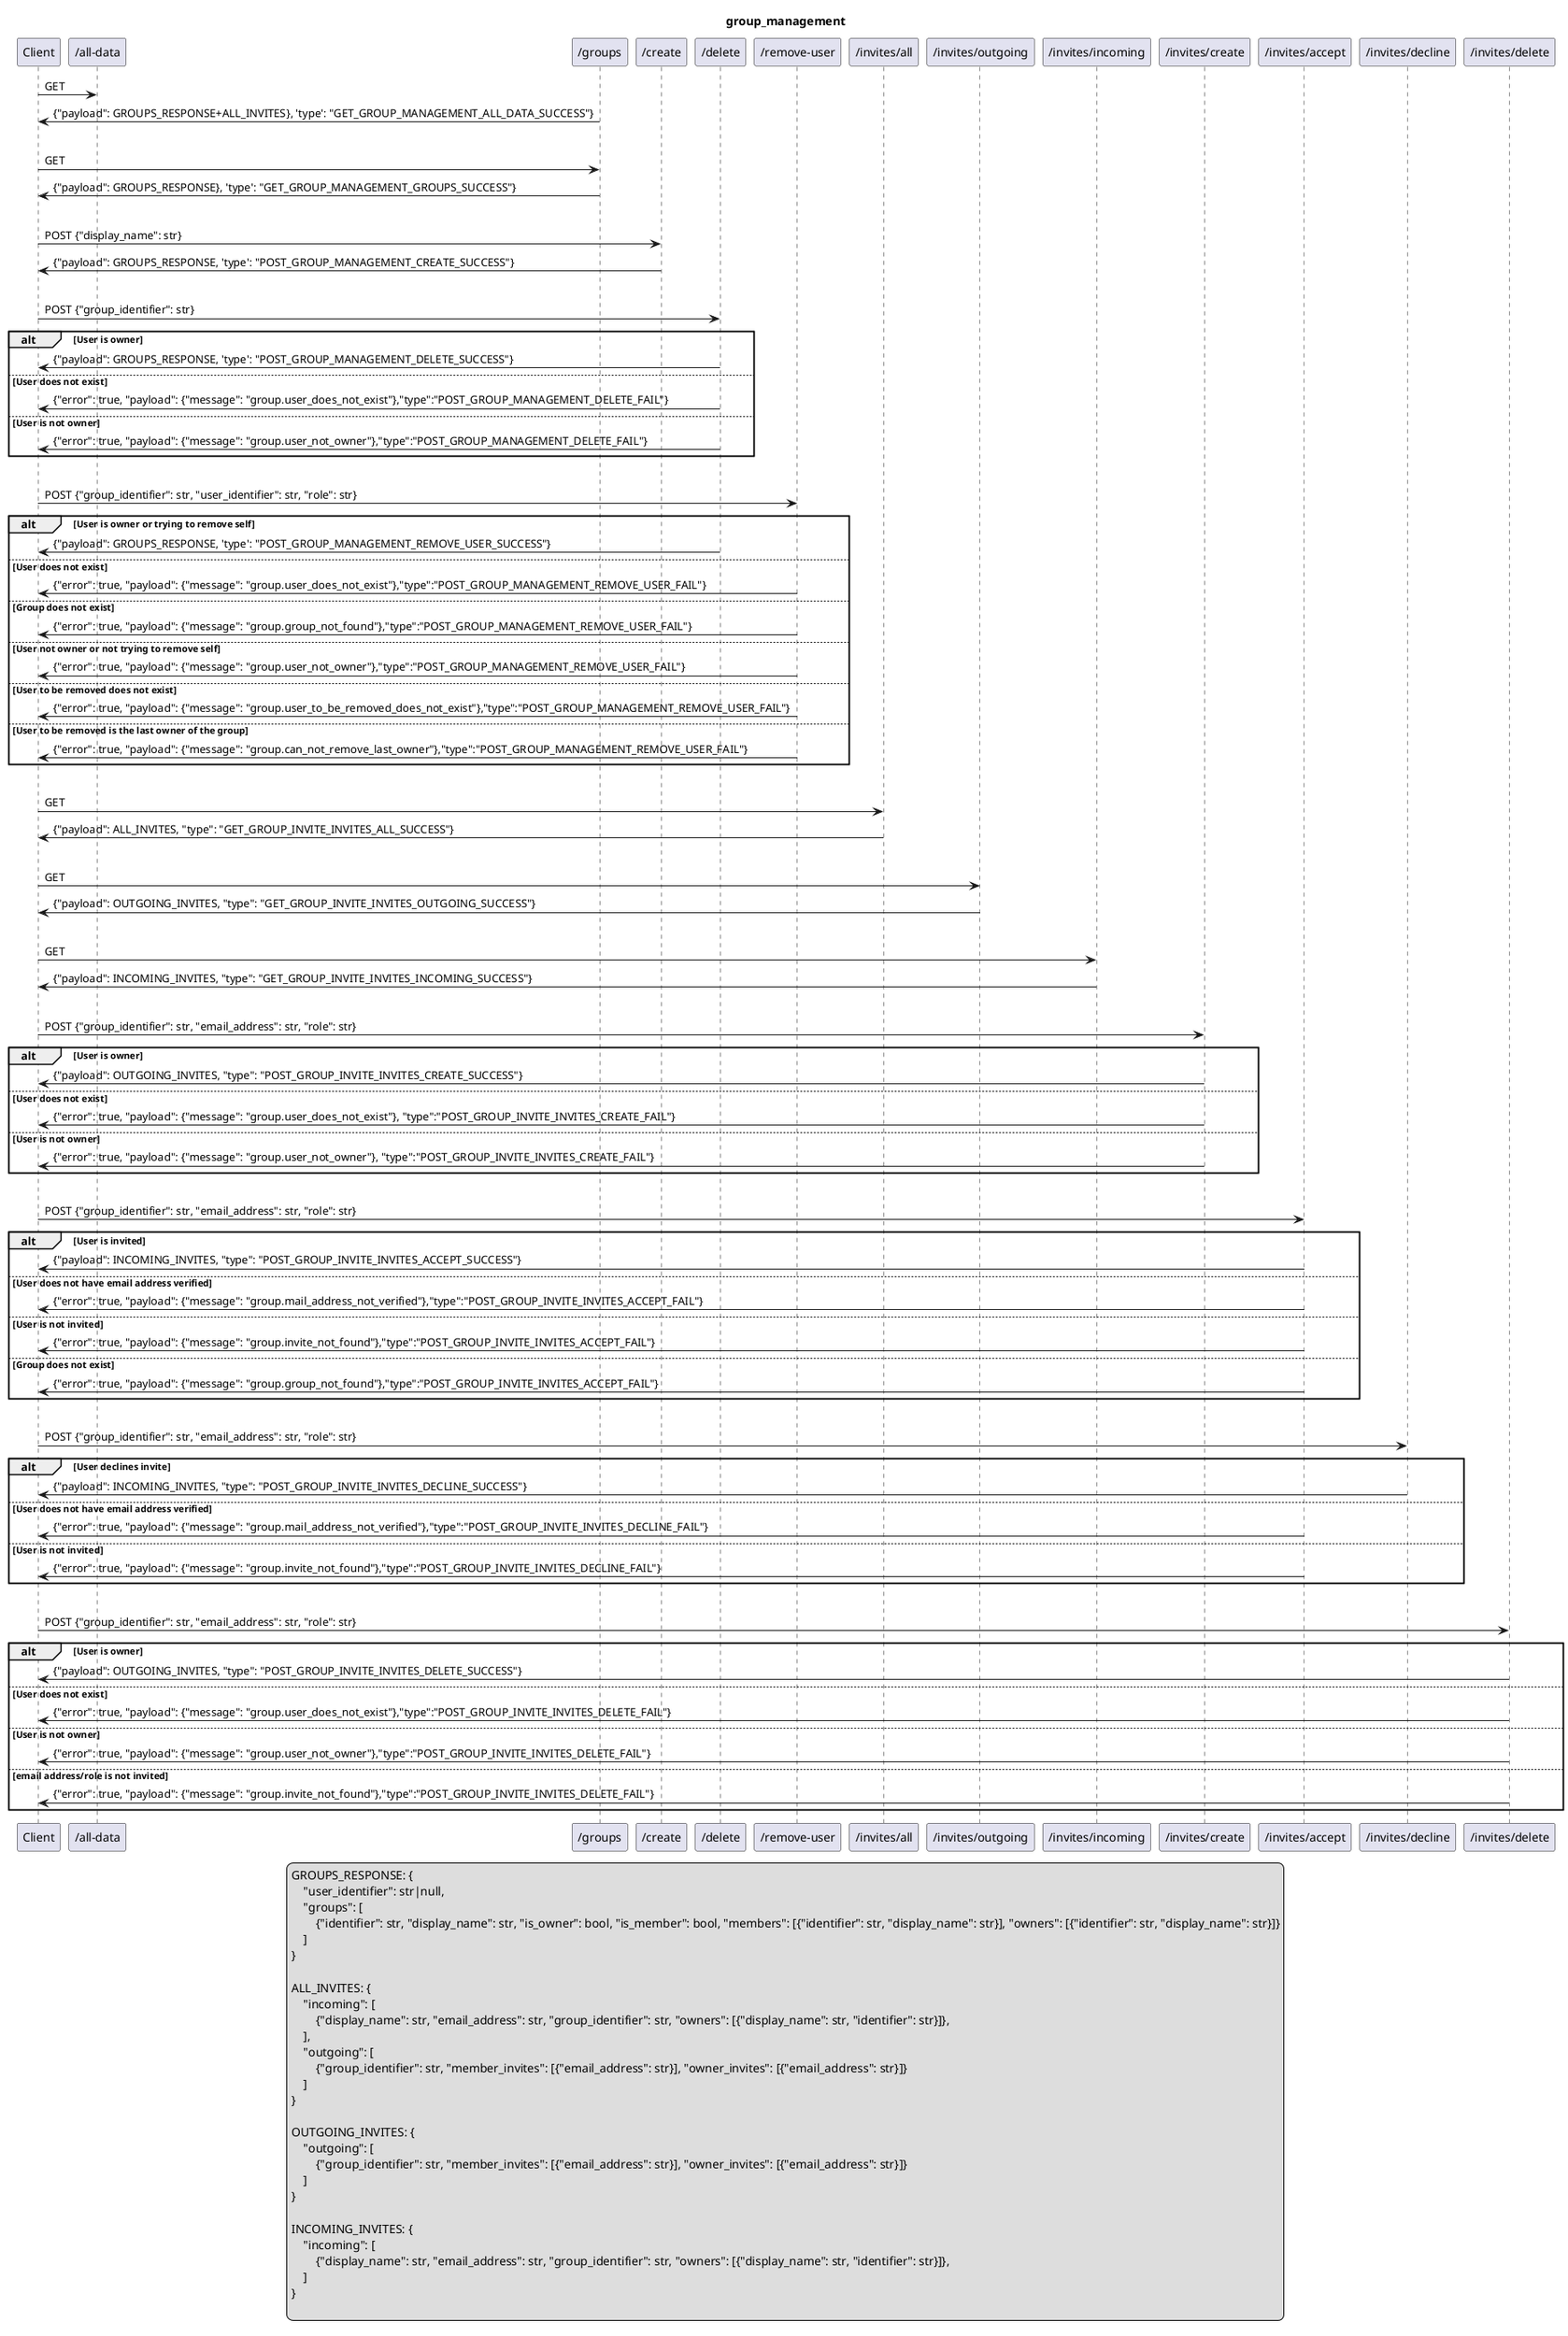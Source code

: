 @startuml

title group_management

legend
    GROUPS_RESPONSE: {
        "user_identifier": str|null,
        "groups": [
            {"identifier": str, "display_name": str, "is_owner": bool, "is_member": bool, "members": [{"identifier": str, "display_name": str}], "owners": [{"identifier": str, "display_name": str}]}
        ]
    }

    ALL_INVITES: {
        "incoming": [
            {"display_name": str, "email_address": str, "group_identifier": str, "owners": [{"display_name": str, "identifier": str}]},
        ],
        "outgoing": [
            {"group_identifier": str, "member_invites": [{"email_address": str}], "owner_invites": [{"email_address": str}]}
        ]
    }

    OUTGOING_INVITES: {
        "outgoing": [
            {"group_identifier": str, "member_invites": [{"email_address": str}], "owner_invites": [{"email_address": str}]}
        ]
    }

    INCOMING_INVITES: {
        "incoming": [
            {"display_name": str, "email_address": str, "group_identifier": str, "owners": [{"display_name": str, "identifier": str}]},
        ]
    }

end legend
Client->"/all-data": GET
"/groups"->Client: {"payload": GROUPS_RESPONSE+ALL_INVITES}, 'type': "GET_GROUP_MANAGEMENT_ALL_DATA_SUCCESS"}
|||
Client->"/groups": GET
"/groups"->Client: {"payload": GROUPS_RESPONSE}, 'type': "GET_GROUP_MANAGEMENT_GROUPS_SUCCESS"}
|||
Client->"/create": POST {"display_name": str}
"/create"->Client: {"payload": GROUPS_RESPONSE, 'type': "POST_GROUP_MANAGEMENT_CREATE_SUCCESS"}
|||
Client->"/delete": POST {"group_identifier": str}
alt User is owner
    "/delete"->Client: {"payload": GROUPS_RESPONSE, 'type': "POST_GROUP_MANAGEMENT_DELETE_SUCCESS"}
else User does not exist
    "/delete"->Client: {"error": true, "payload": {"message": "group.user_does_not_exist"},"type":"POST_GROUP_MANAGEMENT_DELETE_FAIL"}
else User is not owner
    "/delete"->Client: {"error": true, "payload": {"message": "group.user_not_owner"},"type":"POST_GROUP_MANAGEMENT_DELETE_FAIL"}
end
|||
Client->"/remove-user": POST {"group_identifier": str, "user_identifier": str, "role": str}
alt User is owner or trying to remove self
    "/delete"->Client: {"payload": GROUPS_RESPONSE, 'type': "POST_GROUP_MANAGEMENT_REMOVE_USER_SUCCESS"}
else User does not exist
    "/remove-user"->Client: {"error": true, "payload": {"message": "group.user_does_not_exist"},"type":"POST_GROUP_MANAGEMENT_REMOVE_USER_FAIL"}
else Group does not exist
    "/remove-user"->Client: {"error": true, "payload": {"message": "group.group_not_found"},"type":"POST_GROUP_MANAGEMENT_REMOVE_USER_FAIL"}
else User not owner or not trying to remove self
    "/remove-user"->Client: {"error": true, "payload": {"message": "group.user_not_owner"},"type":"POST_GROUP_MANAGEMENT_REMOVE_USER_FAIL"}
else User to be removed does not exist
    "/remove-user"->Client: {"error": true, "payload": {"message": "group.user_to_be_removed_does_not_exist"},"type":"POST_GROUP_MANAGEMENT_REMOVE_USER_FAIL"}
else User to be removed is the last owner of the group
    "/remove-user"->Client: {"error": true, "payload": {"message": "group.can_not_remove_last_owner"},"type":"POST_GROUP_MANAGEMENT_REMOVE_USER_FAIL"}
end
|||
Client->"/invites/all": GET
"/invites/all"->Client: {"payload": ALL_INVITES, "type": "GET_GROUP_INVITE_INVITES_ALL_SUCCESS"}
|||
Client->"/invites/outgoing": GET
"/invites/outgoing"->Client: {"payload": OUTGOING_INVITES, "type": "GET_GROUP_INVITE_INVITES_OUTGOING_SUCCESS"}
|||
Client->"/invites/incoming": GET
"/invites/incoming"->Client: {"payload": INCOMING_INVITES, "type": "GET_GROUP_INVITE_INVITES_INCOMING_SUCCESS"}
|||
Client->"/invites/create": POST {"group_identifier": str, "email_address": str, "role": str}
alt User is owner
    "/invites/create"->Client: {"payload": OUTGOING_INVITES, "type": "POST_GROUP_INVITE_INVITES_CREATE_SUCCESS"}
else User does not exist
    "/invites/create"->Client: {"error": true, "payload": {"message": "group.user_does_not_exist"}, "type":"POST_GROUP_INVITE_INVITES_CREATE_FAIL"}
else User is not owner
    "/invites/create"->Client: {"error": true, "payload": {"message": "group.user_not_owner"}, "type":"POST_GROUP_INVITE_INVITES_CREATE_FAIL"}
end
|||
Client->"/invites/accept": POST {"group_identifier": str, "email_address": str, "role": str}
alt User is invited
    "/invites/accept"->Client: {"payload": INCOMING_INVITES, "type": "POST_GROUP_INVITE_INVITES_ACCEPT_SUCCESS"}
else User does not have email address verified
    "/invites/accept"->Client: {"error": true, "payload": {"message": "group.mail_address_not_verified"},"type":"POST_GROUP_INVITE_INVITES_ACCEPT_FAIL"}
else User is not invited
    "/invites/accept"->Client: {"error": true, "payload": {"message": "group.invite_not_found"},"type":"POST_GROUP_INVITE_INVITES_ACCEPT_FAIL"}
else Group does not exist
    "/invites/accept"->Client: {"error": true, "payload": {"message": "group.group_not_found"},"type":"POST_GROUP_INVITE_INVITES_ACCEPT_FAIL"}
end
|||
Client->"/invites/decline": POST {"group_identifier": str, "email_address": str, "role": str}
alt User declines invite
    "/invites/decline"->Client: {"payload": INCOMING_INVITES, "type": "POST_GROUP_INVITE_INVITES_DECLINE_SUCCESS"}
else User does not have email address verified
    "/invites/accept"->Client: {"error": true, "payload": {"message": "group.mail_address_not_verified"},"type":"POST_GROUP_INVITE_INVITES_DECLINE_FAIL"}
else User is not invited
    "/invites/accept"->Client: {"error": true, "payload": {"message": "group.invite_not_found"},"type":"POST_GROUP_INVITE_INVITES_DECLINE_FAIL"}
end
|||
Client->"/invites/delete": POST {"group_identifier": str, "email_address": str, "role": str}
alt User is owner
    "/invites/delete"->Client: {"payload": OUTGOING_INVITES, "type": "POST_GROUP_INVITE_INVITES_DELETE_SUCCESS"}
else User does not exist
    "/invites/delete"->Client: {"error": true, "payload": {"message": "group.user_does_not_exist"},"type":"POST_GROUP_INVITE_INVITES_DELETE_FAIL"}
else User is not owner
    "/invites/delete"->Client: {"error": true, "payload": {"message": "group.user_not_owner"},"type":"POST_GROUP_INVITE_INVITES_DELETE_FAIL"}
else email address/role is not invited
    "/invites/delete"->Client: {"error": true, "payload": {"message": "group.invite_not_found"},"type":"POST_GROUP_INVITE_INVITES_DELETE_FAIL"}
end
@enduml
